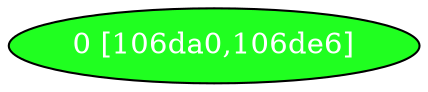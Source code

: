 diGraph libnss3{
	libnss3_0  [style=filled fillcolor="#20FF20" fontcolor="#ffffff" shape=oval label="0 [106da0,106de6]"]


}